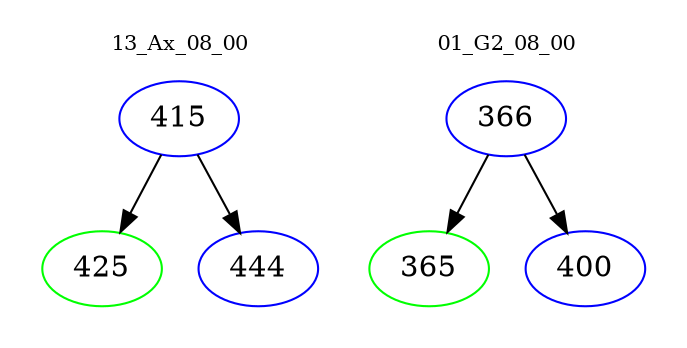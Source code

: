 digraph{
subgraph cluster_0 {
color = white
label = "13_Ax_08_00";
fontsize=10;
T0_415 [label="415", color="blue"]
T0_415 -> T0_425 [color="black"]
T0_425 [label="425", color="green"]
T0_415 -> T0_444 [color="black"]
T0_444 [label="444", color="blue"]
}
subgraph cluster_1 {
color = white
label = "01_G2_08_00";
fontsize=10;
T1_366 [label="366", color="blue"]
T1_366 -> T1_365 [color="black"]
T1_365 [label="365", color="green"]
T1_366 -> T1_400 [color="black"]
T1_400 [label="400", color="blue"]
}
}
